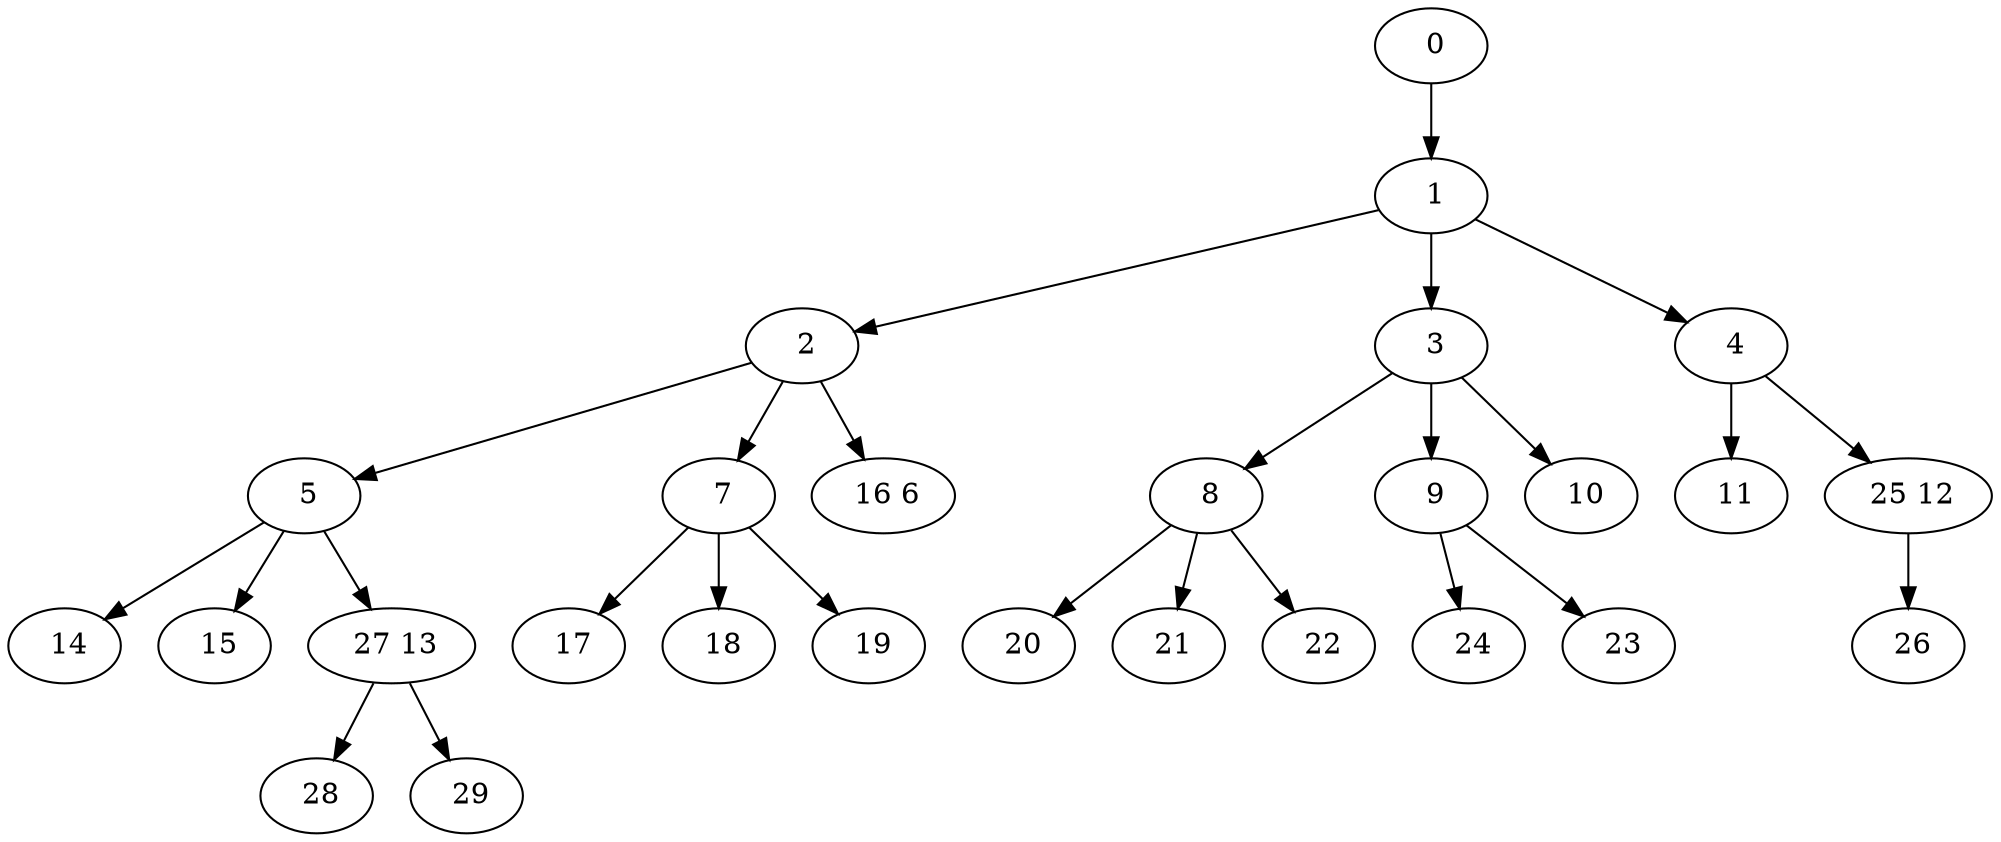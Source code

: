 digraph mytree {
" 0" -> " 1";
" 1" -> " 2";
" 1" -> " 3";
" 1" -> " 4";
" 2" -> " 5";
" 2" -> " 7";
" 2" -> " 16 6";
" 3" -> " 8";
" 3" -> " 9";
" 3" -> " 10";
" 4" -> " 11";
" 4" -> " 25 12";
" 5" -> " 14";
" 5" -> " 15";
" 5" -> " 27 13";
" 7" -> " 17";
" 7" -> " 18";
" 7" -> " 19";
" 16 6";
" 8" -> " 20";
" 8" -> " 21";
" 8" -> " 22";
" 9" -> " 24";
" 9" -> " 23";
" 10";
" 11";
" 25 12" -> " 26";
" 14";
" 15";
" 27 13" -> " 28";
" 27 13" -> " 29";
" 17";
" 18";
" 19";
" 20";
" 21";
" 22";
" 24";
" 28";
" 29";
" 26";
" 23";
}
